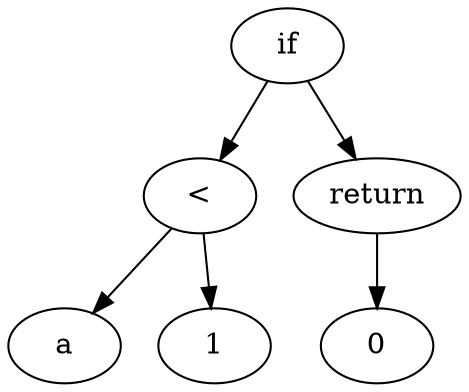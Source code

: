 digraph sample_snippet {
  ordering=out;

  lt [label="<"];

  if -> lt;
  lt -> a;
  lt -> 1;
  if -> return;
  return -> 0;
}
